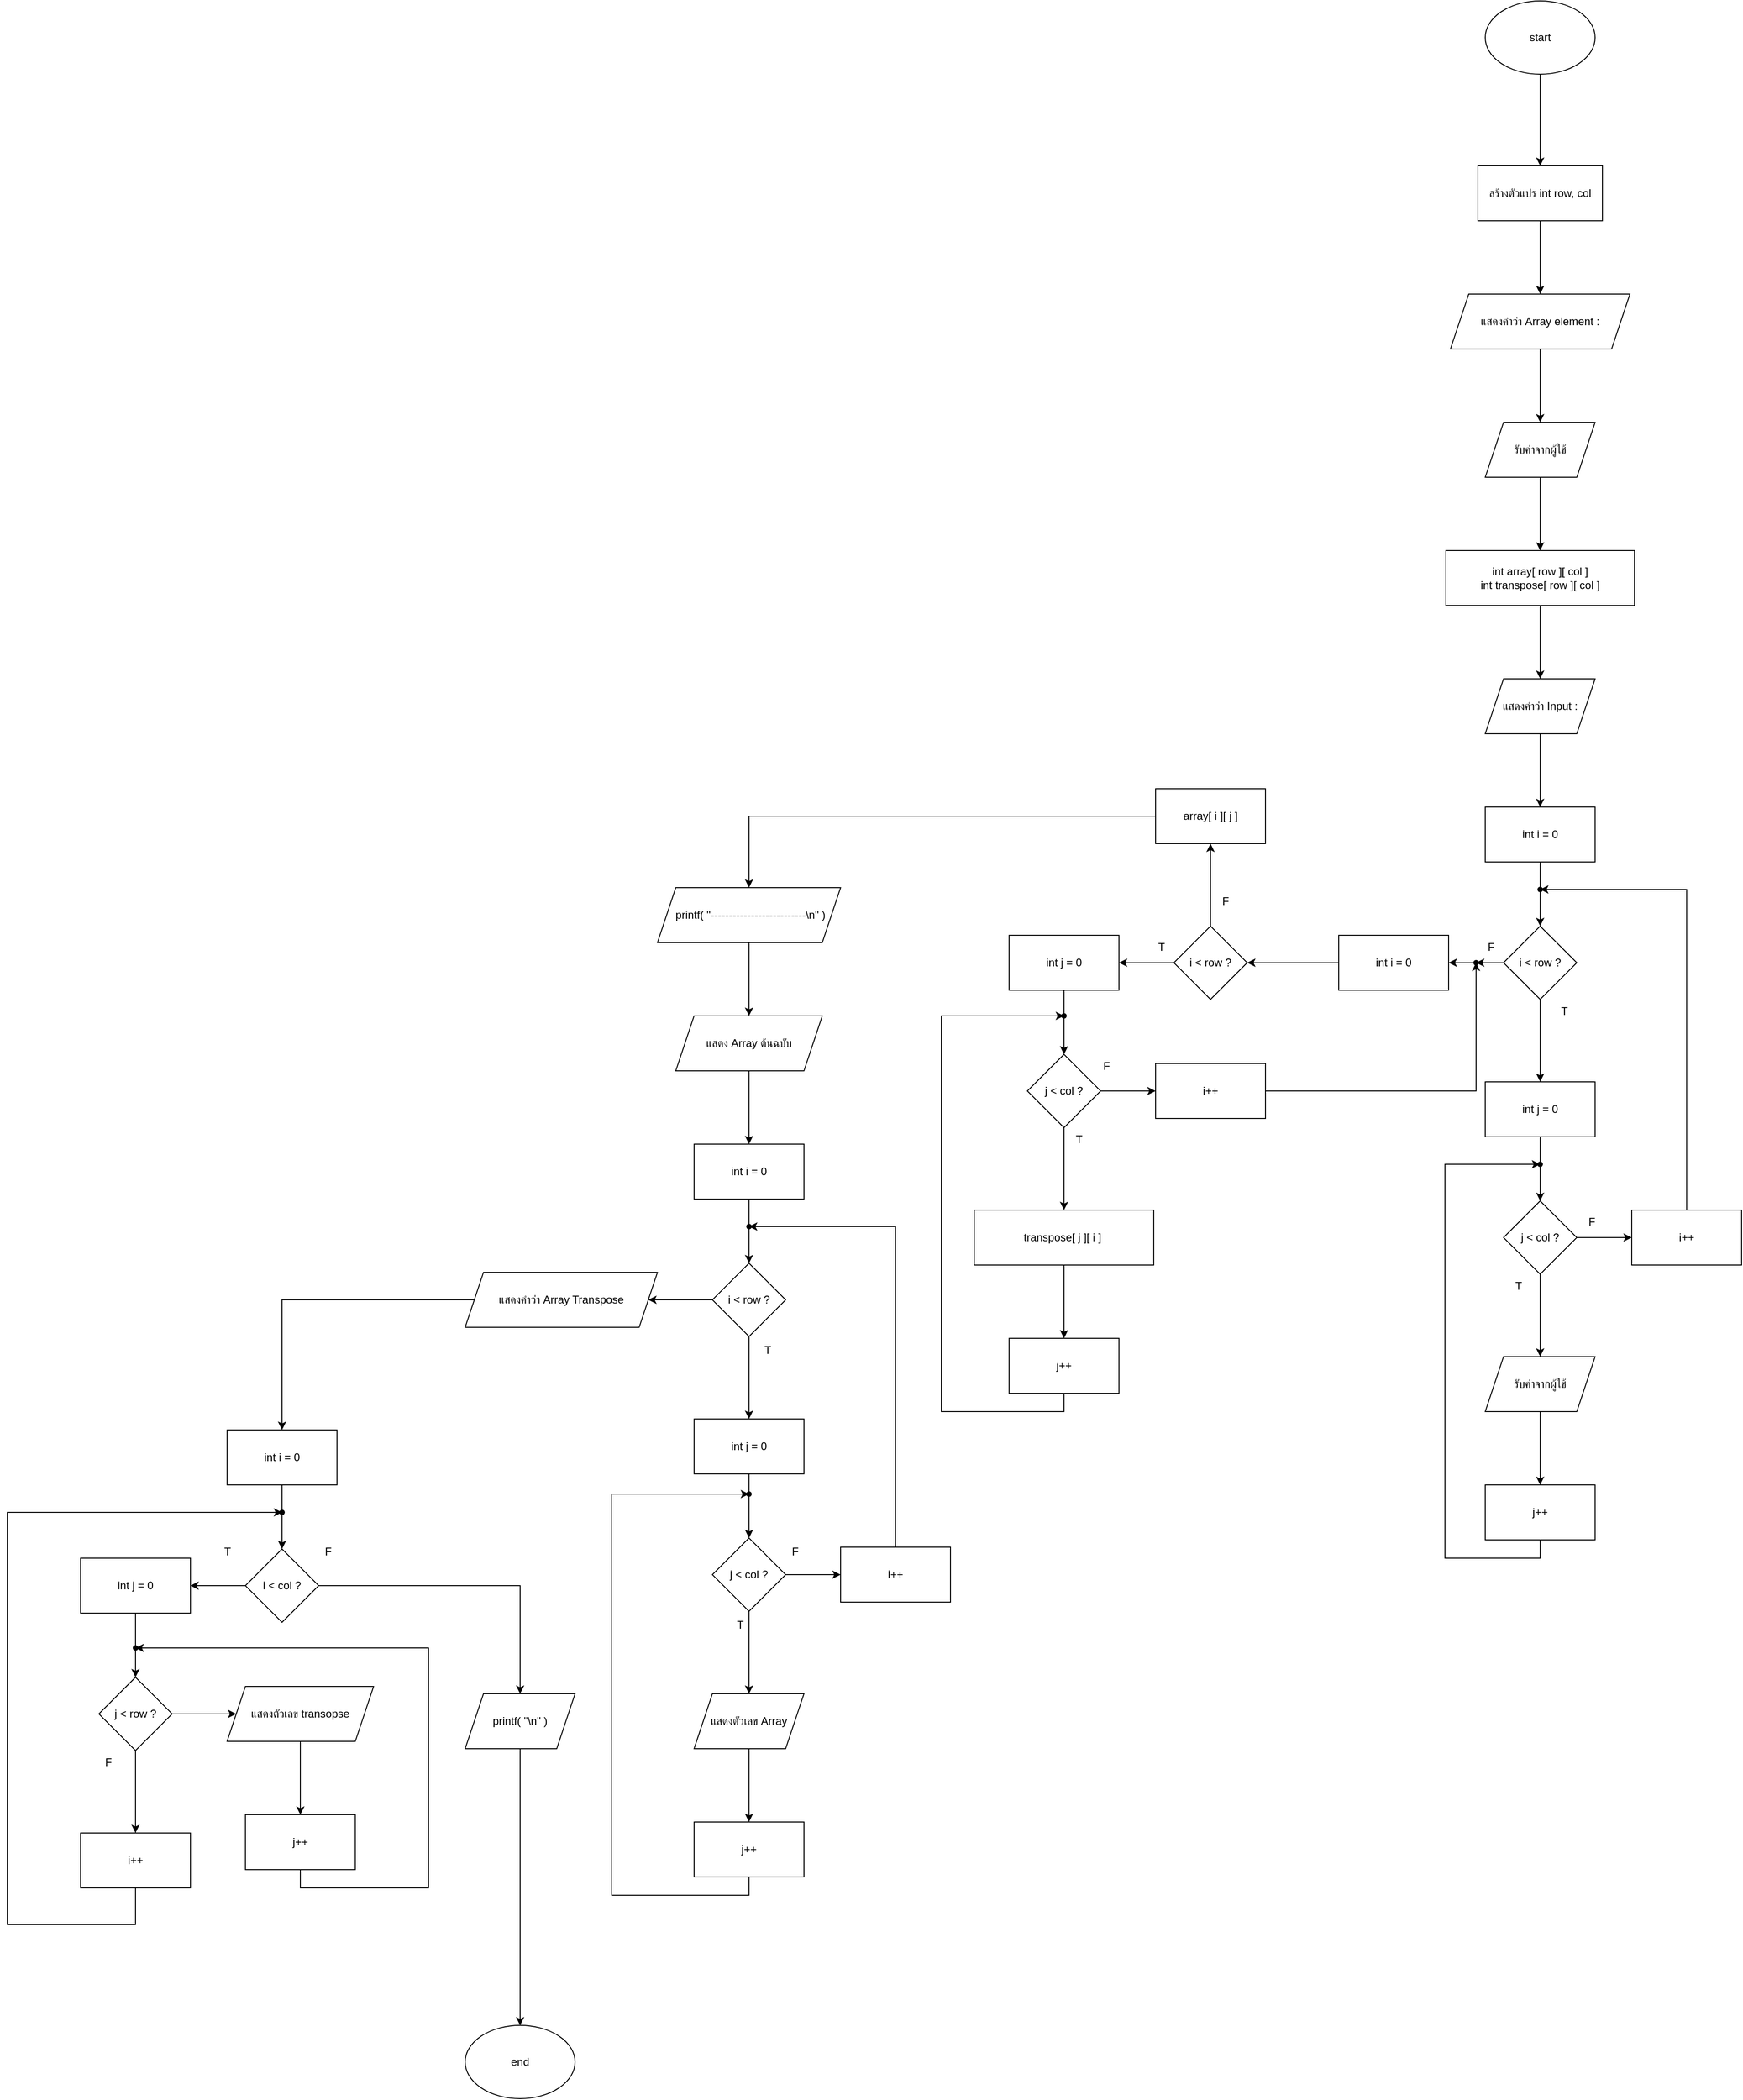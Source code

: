 <mxfile version="25.0.3">
  <diagram name="หน้า-1" id="JRkzmd6rpsdRd_lzmboV">
    <mxGraphModel dx="2639" dy="425" grid="1" gridSize="10" guides="1" tooltips="1" connect="1" arrows="1" fold="1" page="1" pageScale="1" pageWidth="827" pageHeight="1169" math="0" shadow="0">
      <root>
        <mxCell id="0" />
        <mxCell id="1" parent="0" />
        <mxCell id="S4sSwqC83IXhlCRUUo6K-3" value="" style="edgeStyle=orthogonalEdgeStyle;rounded=0;orthogonalLoop=1;jettySize=auto;html=1;" edge="1" parent="1" source="S4sSwqC83IXhlCRUUo6K-1" target="S4sSwqC83IXhlCRUUo6K-2">
          <mxGeometry relative="1" as="geometry" />
        </mxCell>
        <mxCell id="S4sSwqC83IXhlCRUUo6K-1" value="start" style="ellipse;whiteSpace=wrap;html=1;" vertex="1" parent="1">
          <mxGeometry x="354" y="80" width="120" height="80" as="geometry" />
        </mxCell>
        <mxCell id="S4sSwqC83IXhlCRUUo6K-5" value="" style="edgeStyle=orthogonalEdgeStyle;rounded=0;orthogonalLoop=1;jettySize=auto;html=1;" edge="1" parent="1" source="S4sSwqC83IXhlCRUUo6K-2" target="S4sSwqC83IXhlCRUUo6K-4">
          <mxGeometry relative="1" as="geometry" />
        </mxCell>
        <mxCell id="S4sSwqC83IXhlCRUUo6K-2" value="สร้างตัวแปร int row, col" style="whiteSpace=wrap;html=1;" vertex="1" parent="1">
          <mxGeometry x="346" y="260" width="136" height="60" as="geometry" />
        </mxCell>
        <mxCell id="S4sSwqC83IXhlCRUUo6K-7" value="" style="edgeStyle=orthogonalEdgeStyle;rounded=0;orthogonalLoop=1;jettySize=auto;html=1;" edge="1" parent="1" source="S4sSwqC83IXhlCRUUo6K-4" target="S4sSwqC83IXhlCRUUo6K-6">
          <mxGeometry relative="1" as="geometry" />
        </mxCell>
        <mxCell id="S4sSwqC83IXhlCRUUo6K-4" value="แสดงคำว่า Array element :" style="shape=parallelogram;perimeter=parallelogramPerimeter;whiteSpace=wrap;html=1;fixedSize=1;" vertex="1" parent="1">
          <mxGeometry x="316" y="400" width="196" height="60" as="geometry" />
        </mxCell>
        <mxCell id="S4sSwqC83IXhlCRUUo6K-9" value="" style="edgeStyle=orthogonalEdgeStyle;rounded=0;orthogonalLoop=1;jettySize=auto;html=1;" edge="1" parent="1" source="S4sSwqC83IXhlCRUUo6K-6" target="S4sSwqC83IXhlCRUUo6K-8">
          <mxGeometry relative="1" as="geometry" />
        </mxCell>
        <mxCell id="S4sSwqC83IXhlCRUUo6K-6" value="รับค่าจากผู้ใช้" style="shape=parallelogram;perimeter=parallelogramPerimeter;whiteSpace=wrap;html=1;fixedSize=1;" vertex="1" parent="1">
          <mxGeometry x="354" y="540" width="120" height="60" as="geometry" />
        </mxCell>
        <mxCell id="S4sSwqC83IXhlCRUUo6K-11" value="" style="edgeStyle=orthogonalEdgeStyle;rounded=0;orthogonalLoop=1;jettySize=auto;html=1;" edge="1" parent="1" source="S4sSwqC83IXhlCRUUo6K-8" target="S4sSwqC83IXhlCRUUo6K-10">
          <mxGeometry relative="1" as="geometry" />
        </mxCell>
        <mxCell id="S4sSwqC83IXhlCRUUo6K-8" value="int array[ row ][ col ]&lt;div&gt;int transpose[ row ][ col ]&lt;/div&gt;" style="whiteSpace=wrap;html=1;" vertex="1" parent="1">
          <mxGeometry x="311" y="680" width="206" height="60" as="geometry" />
        </mxCell>
        <mxCell id="S4sSwqC83IXhlCRUUo6K-13" value="" style="edgeStyle=orthogonalEdgeStyle;rounded=0;orthogonalLoop=1;jettySize=auto;html=1;" edge="1" parent="1" source="S4sSwqC83IXhlCRUUo6K-10" target="S4sSwqC83IXhlCRUUo6K-12">
          <mxGeometry relative="1" as="geometry" />
        </mxCell>
        <mxCell id="S4sSwqC83IXhlCRUUo6K-10" value="แสดงคำว่า Input :" style="shape=parallelogram;perimeter=parallelogramPerimeter;whiteSpace=wrap;html=1;fixedSize=1;" vertex="1" parent="1">
          <mxGeometry x="354" y="820" width="120" height="60" as="geometry" />
        </mxCell>
        <mxCell id="S4sSwqC83IXhlCRUUo6K-15" value="" style="edgeStyle=orthogonalEdgeStyle;rounded=0;orthogonalLoop=1;jettySize=auto;html=1;" edge="1" parent="1" source="S4sSwqC83IXhlCRUUo6K-12" target="S4sSwqC83IXhlCRUUo6K-14">
          <mxGeometry relative="1" as="geometry" />
        </mxCell>
        <mxCell id="S4sSwqC83IXhlCRUUo6K-12" value="int i = 0" style="whiteSpace=wrap;html=1;" vertex="1" parent="1">
          <mxGeometry x="354" y="960" width="120" height="60" as="geometry" />
        </mxCell>
        <mxCell id="S4sSwqC83IXhlCRUUo6K-17" value="" style="edgeStyle=orthogonalEdgeStyle;rounded=0;orthogonalLoop=1;jettySize=auto;html=1;" edge="1" parent="1" source="S4sSwqC83IXhlCRUUo6K-14" target="S4sSwqC83IXhlCRUUo6K-16">
          <mxGeometry relative="1" as="geometry" />
        </mxCell>
        <mxCell id="S4sSwqC83IXhlCRUUo6K-34" value="" style="edgeStyle=orthogonalEdgeStyle;rounded=0;orthogonalLoop=1;jettySize=auto;html=1;" edge="1" parent="1" source="S4sSwqC83IXhlCRUUo6K-51" target="S4sSwqC83IXhlCRUUo6K-33">
          <mxGeometry relative="1" as="geometry" />
        </mxCell>
        <mxCell id="S4sSwqC83IXhlCRUUo6K-14" value="i &amp;lt; row ?" style="rhombus;whiteSpace=wrap;html=1;" vertex="1" parent="1">
          <mxGeometry x="374" y="1090" width="80" height="80" as="geometry" />
        </mxCell>
        <mxCell id="S4sSwqC83IXhlCRUUo6K-19" value="" style="edgeStyle=orthogonalEdgeStyle;rounded=0;orthogonalLoop=1;jettySize=auto;html=1;" edge="1" parent="1" source="S4sSwqC83IXhlCRUUo6K-16" target="S4sSwqC83IXhlCRUUo6K-18">
          <mxGeometry relative="1" as="geometry" />
        </mxCell>
        <mxCell id="S4sSwqC83IXhlCRUUo6K-16" value="int j = 0" style="whiteSpace=wrap;html=1;" vertex="1" parent="1">
          <mxGeometry x="354" y="1260" width="120" height="60" as="geometry" />
        </mxCell>
        <mxCell id="S4sSwqC83IXhlCRUUo6K-21" value="" style="edgeStyle=orthogonalEdgeStyle;rounded=0;orthogonalLoop=1;jettySize=auto;html=1;" edge="1" parent="1" source="S4sSwqC83IXhlCRUUo6K-18" target="S4sSwqC83IXhlCRUUo6K-20">
          <mxGeometry relative="1" as="geometry" />
        </mxCell>
        <mxCell id="S4sSwqC83IXhlCRUUo6K-28" value="" style="edgeStyle=orthogonalEdgeStyle;rounded=0;orthogonalLoop=1;jettySize=auto;html=1;" edge="1" parent="1" source="S4sSwqC83IXhlCRUUo6K-18" target="S4sSwqC83IXhlCRUUo6K-27">
          <mxGeometry relative="1" as="geometry" />
        </mxCell>
        <mxCell id="S4sSwqC83IXhlCRUUo6K-18" value="j &amp;lt; col ?" style="rhombus;whiteSpace=wrap;html=1;" vertex="1" parent="1">
          <mxGeometry x="374" y="1390" width="80" height="80" as="geometry" />
        </mxCell>
        <mxCell id="S4sSwqC83IXhlCRUUo6K-23" value="" style="edgeStyle=orthogonalEdgeStyle;rounded=0;orthogonalLoop=1;jettySize=auto;html=1;" edge="1" parent="1" source="S4sSwqC83IXhlCRUUo6K-20" target="S4sSwqC83IXhlCRUUo6K-22">
          <mxGeometry relative="1" as="geometry" />
        </mxCell>
        <mxCell id="S4sSwqC83IXhlCRUUo6K-20" value="รับค่าจากผู้ใช้" style="shape=parallelogram;perimeter=parallelogramPerimeter;whiteSpace=wrap;html=1;fixedSize=1;" vertex="1" parent="1">
          <mxGeometry x="354" y="1560" width="120" height="60" as="geometry" />
        </mxCell>
        <mxCell id="S4sSwqC83IXhlCRUUo6K-22" value="j++" style="whiteSpace=wrap;html=1;" vertex="1" parent="1">
          <mxGeometry x="354" y="1700" width="120" height="60" as="geometry" />
        </mxCell>
        <mxCell id="S4sSwqC83IXhlCRUUo6K-24" value="" style="shape=waypoint;sketch=0;fillStyle=solid;size=6;pointerEvents=1;points=[];fillColor=none;resizable=0;rotatable=0;perimeter=centerPerimeter;snapToPoint=1;" vertex="1" parent="1">
          <mxGeometry x="404" y="1340" width="20" height="20" as="geometry" />
        </mxCell>
        <mxCell id="S4sSwqC83IXhlCRUUo6K-25" style="edgeStyle=orthogonalEdgeStyle;rounded=0;orthogonalLoop=1;jettySize=auto;html=1;exitX=0.5;exitY=1;exitDx=0;exitDy=0;entryX=0.6;entryY=0.15;entryDx=0;entryDy=0;entryPerimeter=0;" edge="1" parent="1" source="S4sSwqC83IXhlCRUUo6K-22" target="S4sSwqC83IXhlCRUUo6K-24">
          <mxGeometry relative="1" as="geometry">
            <Array as="points">
              <mxPoint x="414" y="1780" />
              <mxPoint x="310" y="1780" />
              <mxPoint x="310" y="1350" />
            </Array>
          </mxGeometry>
        </mxCell>
        <mxCell id="S4sSwqC83IXhlCRUUo6K-26" value="T" style="text;html=1;align=center;verticalAlign=middle;resizable=0;points=[];autosize=1;strokeColor=none;fillColor=none;" vertex="1" parent="1">
          <mxGeometry x="375" y="1468" width="30" height="30" as="geometry" />
        </mxCell>
        <mxCell id="S4sSwqC83IXhlCRUUo6K-27" value="i++" style="whiteSpace=wrap;html=1;" vertex="1" parent="1">
          <mxGeometry x="514" y="1400" width="120" height="60" as="geometry" />
        </mxCell>
        <mxCell id="S4sSwqC83IXhlCRUUo6K-29" value="" style="shape=waypoint;sketch=0;fillStyle=solid;size=6;pointerEvents=1;points=[];fillColor=none;resizable=0;rotatable=0;perimeter=centerPerimeter;snapToPoint=1;" vertex="1" parent="1">
          <mxGeometry x="404" y="1040" width="20" height="20" as="geometry" />
        </mxCell>
        <mxCell id="S4sSwqC83IXhlCRUUo6K-30" style="edgeStyle=orthogonalEdgeStyle;rounded=0;orthogonalLoop=1;jettySize=auto;html=1;exitX=0.5;exitY=0;exitDx=0;exitDy=0;entryX=0.85;entryY=0.55;entryDx=0;entryDy=0;entryPerimeter=0;" edge="1" parent="1" source="S4sSwqC83IXhlCRUUo6K-27" target="S4sSwqC83IXhlCRUUo6K-29">
          <mxGeometry relative="1" as="geometry">
            <Array as="points">
              <mxPoint x="574" y="1050" />
            </Array>
          </mxGeometry>
        </mxCell>
        <mxCell id="S4sSwqC83IXhlCRUUo6K-31" value="F" style="text;html=1;align=center;verticalAlign=middle;resizable=0;points=[];autosize=1;strokeColor=none;fillColor=none;" vertex="1" parent="1">
          <mxGeometry x="455" y="1398" width="30" height="30" as="geometry" />
        </mxCell>
        <mxCell id="S4sSwqC83IXhlCRUUo6K-32" value="T" style="text;html=1;align=center;verticalAlign=middle;resizable=0;points=[];autosize=1;strokeColor=none;fillColor=none;" vertex="1" parent="1">
          <mxGeometry x="425" y="1168" width="30" height="30" as="geometry" />
        </mxCell>
        <mxCell id="S4sSwqC83IXhlCRUUo6K-37" value="" style="edgeStyle=orthogonalEdgeStyle;rounded=0;orthogonalLoop=1;jettySize=auto;html=1;" edge="1" parent="1" source="S4sSwqC83IXhlCRUUo6K-33" target="S4sSwqC83IXhlCRUUo6K-36">
          <mxGeometry relative="1" as="geometry" />
        </mxCell>
        <mxCell id="S4sSwqC83IXhlCRUUo6K-33" value="int i = 0" style="whiteSpace=wrap;html=1;" vertex="1" parent="1">
          <mxGeometry x="194" y="1100" width="120" height="60" as="geometry" />
        </mxCell>
        <mxCell id="S4sSwqC83IXhlCRUUo6K-35" value="F" style="text;html=1;align=center;verticalAlign=middle;resizable=0;points=[];autosize=1;strokeColor=none;fillColor=none;" vertex="1" parent="1">
          <mxGeometry x="345" y="1098" width="30" height="30" as="geometry" />
        </mxCell>
        <mxCell id="S4sSwqC83IXhlCRUUo6K-39" value="" style="edgeStyle=orthogonalEdgeStyle;rounded=0;orthogonalLoop=1;jettySize=auto;html=1;" edge="1" parent="1" source="S4sSwqC83IXhlCRUUo6K-36" target="S4sSwqC83IXhlCRUUo6K-38">
          <mxGeometry relative="1" as="geometry" />
        </mxCell>
        <mxCell id="S4sSwqC83IXhlCRUUo6K-57" value="" style="edgeStyle=orthogonalEdgeStyle;rounded=0;orthogonalLoop=1;jettySize=auto;html=1;" edge="1" parent="1" source="S4sSwqC83IXhlCRUUo6K-36" target="S4sSwqC83IXhlCRUUo6K-56">
          <mxGeometry relative="1" as="geometry" />
        </mxCell>
        <mxCell id="S4sSwqC83IXhlCRUUo6K-36" value="i &amp;lt; row ?" style="rhombus;whiteSpace=wrap;html=1;" vertex="1" parent="1">
          <mxGeometry x="14" y="1090" width="80" height="80" as="geometry" />
        </mxCell>
        <mxCell id="S4sSwqC83IXhlCRUUo6K-41" value="" style="edgeStyle=orthogonalEdgeStyle;rounded=0;orthogonalLoop=1;jettySize=auto;html=1;" edge="1" parent="1" source="S4sSwqC83IXhlCRUUo6K-38" target="S4sSwqC83IXhlCRUUo6K-40">
          <mxGeometry relative="1" as="geometry" />
        </mxCell>
        <mxCell id="S4sSwqC83IXhlCRUUo6K-38" value="int j = 0" style="whiteSpace=wrap;html=1;" vertex="1" parent="1">
          <mxGeometry x="-166" y="1100" width="120" height="60" as="geometry" />
        </mxCell>
        <mxCell id="S4sSwqC83IXhlCRUUo6K-43" value="" style="edgeStyle=orthogonalEdgeStyle;rounded=0;orthogonalLoop=1;jettySize=auto;html=1;" edge="1" parent="1" source="S4sSwqC83IXhlCRUUo6K-40" target="S4sSwqC83IXhlCRUUo6K-42">
          <mxGeometry relative="1" as="geometry" />
        </mxCell>
        <mxCell id="S4sSwqC83IXhlCRUUo6K-50" value="" style="edgeStyle=orthogonalEdgeStyle;rounded=0;orthogonalLoop=1;jettySize=auto;html=1;" edge="1" parent="1" source="S4sSwqC83IXhlCRUUo6K-40" target="S4sSwqC83IXhlCRUUo6K-49">
          <mxGeometry relative="1" as="geometry" />
        </mxCell>
        <mxCell id="S4sSwqC83IXhlCRUUo6K-40" value="j &amp;lt; col ?" style="rhombus;whiteSpace=wrap;html=1;" vertex="1" parent="1">
          <mxGeometry x="-146" y="1230" width="80" height="80" as="geometry" />
        </mxCell>
        <mxCell id="S4sSwqC83IXhlCRUUo6K-45" value="" style="edgeStyle=orthogonalEdgeStyle;rounded=0;orthogonalLoop=1;jettySize=auto;html=1;" edge="1" parent="1" source="S4sSwqC83IXhlCRUUo6K-42" target="S4sSwqC83IXhlCRUUo6K-44">
          <mxGeometry relative="1" as="geometry" />
        </mxCell>
        <mxCell id="S4sSwqC83IXhlCRUUo6K-42" value="transpose[ j ][ i ]&amp;nbsp;" style="whiteSpace=wrap;html=1;" vertex="1" parent="1">
          <mxGeometry x="-204" y="1400" width="196" height="60" as="geometry" />
        </mxCell>
        <mxCell id="S4sSwqC83IXhlCRUUo6K-44" value="j++" style="whiteSpace=wrap;html=1;" vertex="1" parent="1">
          <mxGeometry x="-166" y="1540" width="120" height="60" as="geometry" />
        </mxCell>
        <mxCell id="S4sSwqC83IXhlCRUUo6K-46" value="T" style="text;html=1;align=center;verticalAlign=middle;resizable=0;points=[];autosize=1;strokeColor=none;fillColor=none;" vertex="1" parent="1">
          <mxGeometry x="-105" y="1308" width="30" height="30" as="geometry" />
        </mxCell>
        <mxCell id="S4sSwqC83IXhlCRUUo6K-47" value="" style="shape=waypoint;sketch=0;fillStyle=solid;size=6;pointerEvents=1;points=[];fillColor=none;resizable=0;rotatable=0;perimeter=centerPerimeter;snapToPoint=1;" vertex="1" parent="1">
          <mxGeometry x="-116" y="1178" width="20" height="20" as="geometry" />
        </mxCell>
        <mxCell id="S4sSwqC83IXhlCRUUo6K-48" style="edgeStyle=orthogonalEdgeStyle;rounded=0;orthogonalLoop=1;jettySize=auto;html=1;exitX=0.5;exitY=1;exitDx=0;exitDy=0;entryX=0.15;entryY=0.4;entryDx=0;entryDy=0;entryPerimeter=0;" edge="1" parent="1" source="S4sSwqC83IXhlCRUUo6K-44" target="S4sSwqC83IXhlCRUUo6K-47">
          <mxGeometry relative="1" as="geometry">
            <Array as="points">
              <mxPoint x="-106" y="1620" />
              <mxPoint x="-240" y="1620" />
              <mxPoint x="-240" y="1188" />
            </Array>
          </mxGeometry>
        </mxCell>
        <mxCell id="S4sSwqC83IXhlCRUUo6K-49" value="i++" style="whiteSpace=wrap;html=1;" vertex="1" parent="1">
          <mxGeometry x="-6" y="1240" width="120" height="60" as="geometry" />
        </mxCell>
        <mxCell id="S4sSwqC83IXhlCRUUo6K-52" value="" style="edgeStyle=orthogonalEdgeStyle;rounded=0;orthogonalLoop=1;jettySize=auto;html=1;" edge="1" parent="1" source="S4sSwqC83IXhlCRUUo6K-14" target="S4sSwqC83IXhlCRUUo6K-51">
          <mxGeometry relative="1" as="geometry">
            <mxPoint x="374" y="1130" as="sourcePoint" />
            <mxPoint x="314" y="1130" as="targetPoint" />
          </mxGeometry>
        </mxCell>
        <mxCell id="S4sSwqC83IXhlCRUUo6K-51" value="" style="shape=waypoint;sketch=0;fillStyle=solid;size=6;pointerEvents=1;points=[];fillColor=none;resizable=0;rotatable=0;perimeter=centerPerimeter;snapToPoint=1;" vertex="1" parent="1">
          <mxGeometry x="334" y="1120" width="20" height="20" as="geometry" />
        </mxCell>
        <mxCell id="S4sSwqC83IXhlCRUUo6K-53" style="edgeStyle=orthogonalEdgeStyle;rounded=0;orthogonalLoop=1;jettySize=auto;html=1;exitX=1;exitY=0.5;exitDx=0;exitDy=0;entryX=0.7;entryY=1.05;entryDx=0;entryDy=0;entryPerimeter=0;" edge="1" parent="1" source="S4sSwqC83IXhlCRUUo6K-49" target="S4sSwqC83IXhlCRUUo6K-51">
          <mxGeometry relative="1" as="geometry">
            <Array as="points">
              <mxPoint x="344" y="1270" />
            </Array>
          </mxGeometry>
        </mxCell>
        <mxCell id="S4sSwqC83IXhlCRUUo6K-54" value="F" style="text;html=1;align=center;verticalAlign=middle;resizable=0;points=[];autosize=1;strokeColor=none;fillColor=none;" vertex="1" parent="1">
          <mxGeometry x="-75" y="1228" width="30" height="30" as="geometry" />
        </mxCell>
        <mxCell id="S4sSwqC83IXhlCRUUo6K-55" value="T" style="text;html=1;align=center;verticalAlign=middle;resizable=0;points=[];autosize=1;strokeColor=none;fillColor=none;" vertex="1" parent="1">
          <mxGeometry x="-15" y="1098" width="30" height="30" as="geometry" />
        </mxCell>
        <mxCell id="S4sSwqC83IXhlCRUUo6K-60" value="" style="edgeStyle=orthogonalEdgeStyle;rounded=0;orthogonalLoop=1;jettySize=auto;html=1;" edge="1" parent="1" source="S4sSwqC83IXhlCRUUo6K-56" target="S4sSwqC83IXhlCRUUo6K-59">
          <mxGeometry relative="1" as="geometry" />
        </mxCell>
        <mxCell id="S4sSwqC83IXhlCRUUo6K-56" value="array[ i ][ j ]" style="whiteSpace=wrap;html=1;" vertex="1" parent="1">
          <mxGeometry x="-6" y="940" width="120" height="60" as="geometry" />
        </mxCell>
        <mxCell id="S4sSwqC83IXhlCRUUo6K-58" value="F" style="text;html=1;align=center;verticalAlign=middle;resizable=0;points=[];autosize=1;strokeColor=none;fillColor=none;" vertex="1" parent="1">
          <mxGeometry x="55" y="1048" width="30" height="30" as="geometry" />
        </mxCell>
        <mxCell id="S4sSwqC83IXhlCRUUo6K-62" value="" style="edgeStyle=orthogonalEdgeStyle;rounded=0;orthogonalLoop=1;jettySize=auto;html=1;" edge="1" parent="1" source="S4sSwqC83IXhlCRUUo6K-59" target="S4sSwqC83IXhlCRUUo6K-61">
          <mxGeometry relative="1" as="geometry" />
        </mxCell>
        <mxCell id="S4sSwqC83IXhlCRUUo6K-59" value="&amp;nbsp;printf( &quot;--------------------------\n&quot; )" style="shape=parallelogram;perimeter=parallelogramPerimeter;whiteSpace=wrap;html=1;fixedSize=1;" vertex="1" parent="1">
          <mxGeometry x="-550" y="1048" width="200" height="60" as="geometry" />
        </mxCell>
        <mxCell id="S4sSwqC83IXhlCRUUo6K-64" value="" style="edgeStyle=orthogonalEdgeStyle;rounded=0;orthogonalLoop=1;jettySize=auto;html=1;" edge="1" parent="1" source="S4sSwqC83IXhlCRUUo6K-61" target="S4sSwqC83IXhlCRUUo6K-63">
          <mxGeometry relative="1" as="geometry" />
        </mxCell>
        <mxCell id="S4sSwqC83IXhlCRUUo6K-61" value="แสดง Array ต้นฉบับ" style="shape=parallelogram;perimeter=parallelogramPerimeter;whiteSpace=wrap;html=1;fixedSize=1;" vertex="1" parent="1">
          <mxGeometry x="-530" y="1188" width="160" height="60" as="geometry" />
        </mxCell>
        <mxCell id="S4sSwqC83IXhlCRUUo6K-66" value="" style="edgeStyle=orthogonalEdgeStyle;rounded=0;orthogonalLoop=1;jettySize=auto;html=1;" edge="1" parent="1" source="S4sSwqC83IXhlCRUUo6K-63" target="S4sSwqC83IXhlCRUUo6K-65">
          <mxGeometry relative="1" as="geometry" />
        </mxCell>
        <mxCell id="S4sSwqC83IXhlCRUUo6K-63" value="int i = 0" style="whiteSpace=wrap;html=1;" vertex="1" parent="1">
          <mxGeometry x="-510" y="1328" width="120" height="60" as="geometry" />
        </mxCell>
        <mxCell id="S4sSwqC83IXhlCRUUo6K-68" value="" style="edgeStyle=orthogonalEdgeStyle;rounded=0;orthogonalLoop=1;jettySize=auto;html=1;" edge="1" parent="1" source="S4sSwqC83IXhlCRUUo6K-65" target="S4sSwqC83IXhlCRUUo6K-67">
          <mxGeometry relative="1" as="geometry" />
        </mxCell>
        <mxCell id="S4sSwqC83IXhlCRUUo6K-85" value="" style="edgeStyle=orthogonalEdgeStyle;rounded=0;orthogonalLoop=1;jettySize=auto;html=1;" edge="1" parent="1" source="S4sSwqC83IXhlCRUUo6K-65" target="S4sSwqC83IXhlCRUUo6K-84">
          <mxGeometry relative="1" as="geometry" />
        </mxCell>
        <mxCell id="S4sSwqC83IXhlCRUUo6K-65" value="i &amp;lt; row ?" style="rhombus;whiteSpace=wrap;html=1;" vertex="1" parent="1">
          <mxGeometry x="-490" y="1458" width="80" height="80" as="geometry" />
        </mxCell>
        <mxCell id="S4sSwqC83IXhlCRUUo6K-70" value="" style="edgeStyle=orthogonalEdgeStyle;rounded=0;orthogonalLoop=1;jettySize=auto;html=1;" edge="1" parent="1" source="S4sSwqC83IXhlCRUUo6K-67" target="S4sSwqC83IXhlCRUUo6K-69">
          <mxGeometry relative="1" as="geometry" />
        </mxCell>
        <mxCell id="S4sSwqC83IXhlCRUUo6K-67" value="int j = 0" style="whiteSpace=wrap;html=1;" vertex="1" parent="1">
          <mxGeometry x="-510" y="1628" width="120" height="60" as="geometry" />
        </mxCell>
        <mxCell id="S4sSwqC83IXhlCRUUo6K-73" value="" style="edgeStyle=orthogonalEdgeStyle;rounded=0;orthogonalLoop=1;jettySize=auto;html=1;" edge="1" parent="1" source="S4sSwqC83IXhlCRUUo6K-69" target="S4sSwqC83IXhlCRUUo6K-72">
          <mxGeometry relative="1" as="geometry" />
        </mxCell>
        <mxCell id="S4sSwqC83IXhlCRUUo6K-78" value="" style="edgeStyle=orthogonalEdgeStyle;rounded=0;orthogonalLoop=1;jettySize=auto;html=1;" edge="1" parent="1" source="S4sSwqC83IXhlCRUUo6K-69" target="S4sSwqC83IXhlCRUUo6K-77">
          <mxGeometry relative="1" as="geometry" />
        </mxCell>
        <mxCell id="S4sSwqC83IXhlCRUUo6K-69" value="j &amp;lt; col ?" style="rhombus;whiteSpace=wrap;html=1;" vertex="1" parent="1">
          <mxGeometry x="-490" y="1758" width="80" height="80" as="geometry" />
        </mxCell>
        <mxCell id="S4sSwqC83IXhlCRUUo6K-71" value="T" style="text;html=1;align=center;verticalAlign=middle;resizable=0;points=[];autosize=1;strokeColor=none;fillColor=none;" vertex="1" parent="1">
          <mxGeometry x="-445" y="1538" width="30" height="30" as="geometry" />
        </mxCell>
        <mxCell id="S4sSwqC83IXhlCRUUo6K-72" value="i++" style="whiteSpace=wrap;html=1;" vertex="1" parent="1">
          <mxGeometry x="-350" y="1768" width="120" height="60" as="geometry" />
        </mxCell>
        <mxCell id="S4sSwqC83IXhlCRUUo6K-74" value="F" style="text;html=1;align=center;verticalAlign=middle;resizable=0;points=[];autosize=1;strokeColor=none;fillColor=none;" vertex="1" parent="1">
          <mxGeometry x="-415" y="1758" width="30" height="30" as="geometry" />
        </mxCell>
        <mxCell id="S4sSwqC83IXhlCRUUo6K-75" value="" style="shape=waypoint;sketch=0;fillStyle=solid;size=6;pointerEvents=1;points=[];fillColor=none;resizable=0;rotatable=0;perimeter=centerPerimeter;snapToPoint=1;" vertex="1" parent="1">
          <mxGeometry x="-460" y="1408" width="20" height="20" as="geometry" />
        </mxCell>
        <mxCell id="S4sSwqC83IXhlCRUUo6K-76" style="edgeStyle=orthogonalEdgeStyle;rounded=0;orthogonalLoop=1;jettySize=auto;html=1;exitX=0.5;exitY=0;exitDx=0;exitDy=0;entryX=0.9;entryY=0.45;entryDx=0;entryDy=0;entryPerimeter=0;" edge="1" parent="1" source="S4sSwqC83IXhlCRUUo6K-72" target="S4sSwqC83IXhlCRUUo6K-75">
          <mxGeometry relative="1" as="geometry">
            <Array as="points">
              <mxPoint x="-290" y="1418" />
            </Array>
          </mxGeometry>
        </mxCell>
        <mxCell id="S4sSwqC83IXhlCRUUo6K-81" value="" style="edgeStyle=orthogonalEdgeStyle;rounded=0;orthogonalLoop=1;jettySize=auto;html=1;" edge="1" parent="1" source="S4sSwqC83IXhlCRUUo6K-77" target="S4sSwqC83IXhlCRUUo6K-80">
          <mxGeometry relative="1" as="geometry" />
        </mxCell>
        <mxCell id="S4sSwqC83IXhlCRUUo6K-77" value="แสดงตัวเลข Array" style="shape=parallelogram;perimeter=parallelogramPerimeter;whiteSpace=wrap;html=1;fixedSize=1;" vertex="1" parent="1">
          <mxGeometry x="-510" y="1928" width="120" height="60" as="geometry" />
        </mxCell>
        <mxCell id="S4sSwqC83IXhlCRUUo6K-79" value="T" style="text;html=1;align=center;verticalAlign=middle;resizable=0;points=[];autosize=1;strokeColor=none;fillColor=none;" vertex="1" parent="1">
          <mxGeometry x="-475" y="1838" width="30" height="30" as="geometry" />
        </mxCell>
        <mxCell id="S4sSwqC83IXhlCRUUo6K-80" value="j++" style="whiteSpace=wrap;html=1;" vertex="1" parent="1">
          <mxGeometry x="-510" y="2068" width="120" height="60" as="geometry" />
        </mxCell>
        <mxCell id="S4sSwqC83IXhlCRUUo6K-82" value="" style="shape=waypoint;sketch=0;fillStyle=solid;size=6;pointerEvents=1;points=[];fillColor=none;resizable=0;rotatable=0;perimeter=centerPerimeter;snapToPoint=1;" vertex="1" parent="1">
          <mxGeometry x="-460" y="1700" width="20" height="20" as="geometry" />
        </mxCell>
        <mxCell id="S4sSwqC83IXhlCRUUo6K-83" style="edgeStyle=orthogonalEdgeStyle;rounded=0;orthogonalLoop=1;jettySize=auto;html=1;exitX=0.5;exitY=1;exitDx=0;exitDy=0;entryX=0.15;entryY=0.65;entryDx=0;entryDy=0;entryPerimeter=0;" edge="1" parent="1" source="S4sSwqC83IXhlCRUUo6K-80" target="S4sSwqC83IXhlCRUUo6K-82">
          <mxGeometry relative="1" as="geometry">
            <Array as="points">
              <mxPoint x="-450" y="2148" />
              <mxPoint x="-600" y="2148" />
              <mxPoint x="-600" y="1710" />
            </Array>
          </mxGeometry>
        </mxCell>
        <mxCell id="S4sSwqC83IXhlCRUUo6K-87" value="" style="edgeStyle=orthogonalEdgeStyle;rounded=0;orthogonalLoop=1;jettySize=auto;html=1;" edge="1" parent="1" source="S4sSwqC83IXhlCRUUo6K-84" target="S4sSwqC83IXhlCRUUo6K-86">
          <mxGeometry relative="1" as="geometry" />
        </mxCell>
        <mxCell id="S4sSwqC83IXhlCRUUo6K-84" value="แสดงคำว่า Array Transpose" style="shape=parallelogram;perimeter=parallelogramPerimeter;whiteSpace=wrap;html=1;fixedSize=1;" vertex="1" parent="1">
          <mxGeometry x="-760" y="1468" width="210" height="60" as="geometry" />
        </mxCell>
        <mxCell id="S4sSwqC83IXhlCRUUo6K-89" value="" style="edgeStyle=orthogonalEdgeStyle;rounded=0;orthogonalLoop=1;jettySize=auto;html=1;" edge="1" parent="1" source="S4sSwqC83IXhlCRUUo6K-86" target="S4sSwqC83IXhlCRUUo6K-88">
          <mxGeometry relative="1" as="geometry" />
        </mxCell>
        <mxCell id="S4sSwqC83IXhlCRUUo6K-86" value="int i = 0" style="whiteSpace=wrap;html=1;" vertex="1" parent="1">
          <mxGeometry x="-1020" y="1640" width="120" height="60" as="geometry" />
        </mxCell>
        <mxCell id="S4sSwqC83IXhlCRUUo6K-93" value="" style="edgeStyle=orthogonalEdgeStyle;rounded=0;orthogonalLoop=1;jettySize=auto;html=1;" edge="1" parent="1" source="S4sSwqC83IXhlCRUUo6K-88" target="S4sSwqC83IXhlCRUUo6K-92">
          <mxGeometry relative="1" as="geometry" />
        </mxCell>
        <mxCell id="S4sSwqC83IXhlCRUUo6K-114" value="" style="edgeStyle=orthogonalEdgeStyle;rounded=0;orthogonalLoop=1;jettySize=auto;html=1;" edge="1" parent="1" source="S4sSwqC83IXhlCRUUo6K-88" target="S4sSwqC83IXhlCRUUo6K-113">
          <mxGeometry relative="1" as="geometry" />
        </mxCell>
        <mxCell id="S4sSwqC83IXhlCRUUo6K-88" value="i &amp;lt; col ?" style="rhombus;whiteSpace=wrap;html=1;" vertex="1" parent="1">
          <mxGeometry x="-1000" y="1770" width="80" height="80" as="geometry" />
        </mxCell>
        <mxCell id="S4sSwqC83IXhlCRUUo6K-96" value="" style="edgeStyle=orthogonalEdgeStyle;rounded=0;orthogonalLoop=1;jettySize=auto;html=1;" edge="1" parent="1" source="S4sSwqC83IXhlCRUUo6K-92" target="S4sSwqC83IXhlCRUUo6K-95">
          <mxGeometry relative="1" as="geometry" />
        </mxCell>
        <mxCell id="S4sSwqC83IXhlCRUUo6K-92" value="int j = 0" style="whiteSpace=wrap;html=1;" vertex="1" parent="1">
          <mxGeometry x="-1180" y="1780" width="120" height="60" as="geometry" />
        </mxCell>
        <mxCell id="S4sSwqC83IXhlCRUUo6K-94" value="T" style="text;html=1;align=center;verticalAlign=middle;resizable=0;points=[];autosize=1;strokeColor=none;fillColor=none;" vertex="1" parent="1">
          <mxGeometry x="-1035" y="1758" width="30" height="30" as="geometry" />
        </mxCell>
        <mxCell id="S4sSwqC83IXhlCRUUo6K-98" value="" style="edgeStyle=orthogonalEdgeStyle;rounded=0;orthogonalLoop=1;jettySize=auto;html=1;" edge="1" parent="1" source="S4sSwqC83IXhlCRUUo6K-95" target="S4sSwqC83IXhlCRUUo6K-97">
          <mxGeometry relative="1" as="geometry" />
        </mxCell>
        <mxCell id="S4sSwqC83IXhlCRUUo6K-106" value="" style="edgeStyle=orthogonalEdgeStyle;rounded=0;orthogonalLoop=1;jettySize=auto;html=1;" edge="1" parent="1" source="S4sSwqC83IXhlCRUUo6K-95" target="S4sSwqC83IXhlCRUUo6K-105">
          <mxGeometry relative="1" as="geometry" />
        </mxCell>
        <mxCell id="S4sSwqC83IXhlCRUUo6K-95" value="j &amp;lt; row ?" style="rhombus;whiteSpace=wrap;html=1;" vertex="1" parent="1">
          <mxGeometry x="-1160" y="1910" width="80" height="80" as="geometry" />
        </mxCell>
        <mxCell id="S4sSwqC83IXhlCRUUo6K-97" value="i++" style="whiteSpace=wrap;html=1;" vertex="1" parent="1">
          <mxGeometry x="-1180" y="2080" width="120" height="60" as="geometry" />
        </mxCell>
        <mxCell id="S4sSwqC83IXhlCRUUo6K-99" value="" style="shape=waypoint;sketch=0;fillStyle=solid;size=6;pointerEvents=1;points=[];fillColor=none;resizable=0;rotatable=0;perimeter=centerPerimeter;snapToPoint=1;" vertex="1" parent="1">
          <mxGeometry x="-970" y="1720" width="20" height="20" as="geometry" />
        </mxCell>
        <mxCell id="S4sSwqC83IXhlCRUUo6K-100" style="edgeStyle=orthogonalEdgeStyle;rounded=0;orthogonalLoop=1;jettySize=auto;html=1;exitX=0.5;exitY=1;exitDx=0;exitDy=0;entryX=0.3;entryY=0.7;entryDx=0;entryDy=0;entryPerimeter=0;" edge="1" parent="1" source="S4sSwqC83IXhlCRUUo6K-97" target="S4sSwqC83IXhlCRUUo6K-99">
          <mxGeometry relative="1" as="geometry">
            <Array as="points">
              <mxPoint x="-1120" y="2180" />
              <mxPoint x="-1260" y="2180" />
              <mxPoint x="-1260" y="1730" />
            </Array>
          </mxGeometry>
        </mxCell>
        <mxCell id="S4sSwqC83IXhlCRUUo6K-101" value="F" style="text;html=1;align=center;verticalAlign=middle;resizable=0;points=[];autosize=1;strokeColor=none;fillColor=none;" vertex="1" parent="1">
          <mxGeometry x="-925" y="1758" width="30" height="30" as="geometry" />
        </mxCell>
        <mxCell id="S4sSwqC83IXhlCRUUo6K-102" value="F" style="text;html=1;align=center;verticalAlign=middle;resizable=0;points=[];autosize=1;strokeColor=none;fillColor=none;" vertex="1" parent="1">
          <mxGeometry x="-1165" y="1988" width="30" height="30" as="geometry" />
        </mxCell>
        <mxCell id="S4sSwqC83IXhlCRUUo6K-108" value="" style="edgeStyle=orthogonalEdgeStyle;rounded=0;orthogonalLoop=1;jettySize=auto;html=1;" edge="1" parent="1" source="S4sSwqC83IXhlCRUUo6K-105" target="S4sSwqC83IXhlCRUUo6K-107">
          <mxGeometry relative="1" as="geometry" />
        </mxCell>
        <mxCell id="S4sSwqC83IXhlCRUUo6K-105" value="แสดงตัวเลข transopse" style="shape=parallelogram;perimeter=parallelogramPerimeter;whiteSpace=wrap;html=1;fixedSize=1;" vertex="1" parent="1">
          <mxGeometry x="-1020" y="1920" width="160" height="60" as="geometry" />
        </mxCell>
        <mxCell id="S4sSwqC83IXhlCRUUo6K-107" value="j++" style="whiteSpace=wrap;html=1;" vertex="1" parent="1">
          <mxGeometry x="-1000" y="2060" width="120" height="60" as="geometry" />
        </mxCell>
        <mxCell id="S4sSwqC83IXhlCRUUo6K-111" value="" style="shape=waypoint;sketch=0;fillStyle=solid;size=6;pointerEvents=1;points=[];fillColor=none;resizable=0;rotatable=0;perimeter=centerPerimeter;snapToPoint=1;" vertex="1" parent="1">
          <mxGeometry x="-1130" y="1868" width="20" height="20" as="geometry" />
        </mxCell>
        <mxCell id="S4sSwqC83IXhlCRUUo6K-112" style="edgeStyle=orthogonalEdgeStyle;rounded=0;orthogonalLoop=1;jettySize=auto;html=1;exitX=0.5;exitY=1;exitDx=0;exitDy=0;entryX=0.1;entryY=0.35;entryDx=0;entryDy=0;entryPerimeter=0;" edge="1" parent="1" source="S4sSwqC83IXhlCRUUo6K-107" target="S4sSwqC83IXhlCRUUo6K-111">
          <mxGeometry relative="1" as="geometry">
            <Array as="points">
              <mxPoint x="-940" y="2140" />
              <mxPoint x="-800" y="2140" />
              <mxPoint x="-800" y="1878" />
            </Array>
          </mxGeometry>
        </mxCell>
        <mxCell id="S4sSwqC83IXhlCRUUo6K-116" style="edgeStyle=orthogonalEdgeStyle;rounded=0;orthogonalLoop=1;jettySize=auto;html=1;exitX=0.5;exitY=1;exitDx=0;exitDy=0;entryX=0.5;entryY=0;entryDx=0;entryDy=0;" edge="1" parent="1" source="S4sSwqC83IXhlCRUUo6K-113" target="S4sSwqC83IXhlCRUUo6K-115">
          <mxGeometry relative="1" as="geometry" />
        </mxCell>
        <mxCell id="S4sSwqC83IXhlCRUUo6K-113" value="printf( &quot;\n&quot; )" style="shape=parallelogram;perimeter=parallelogramPerimeter;whiteSpace=wrap;html=1;fixedSize=1;" vertex="1" parent="1">
          <mxGeometry x="-760" y="1928" width="120" height="60" as="geometry" />
        </mxCell>
        <mxCell id="S4sSwqC83IXhlCRUUo6K-115" value="end" style="ellipse;whiteSpace=wrap;html=1;" vertex="1" parent="1">
          <mxGeometry x="-760" y="2290" width="120" height="80" as="geometry" />
        </mxCell>
      </root>
    </mxGraphModel>
  </diagram>
</mxfile>
